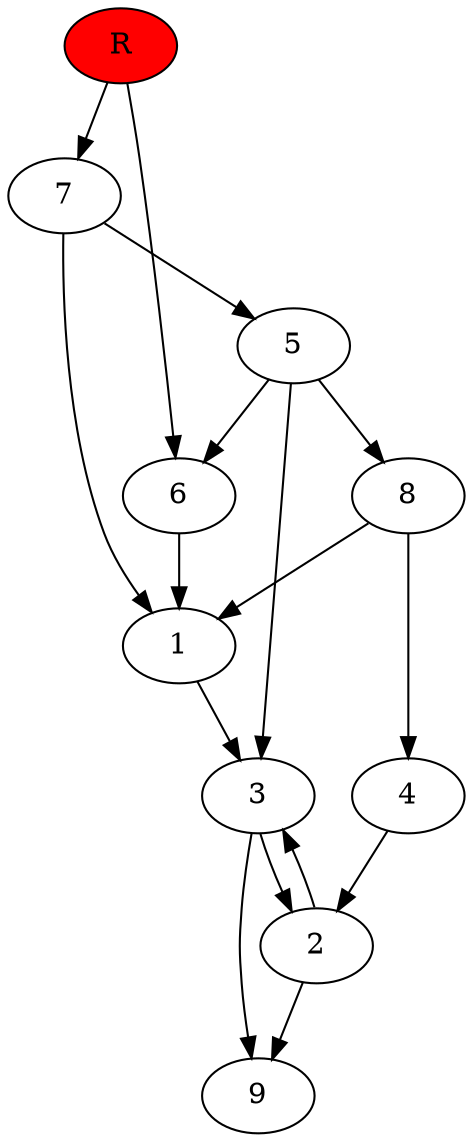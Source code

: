 digraph prb6512 {
	1
	2
	3
	4
	5
	6
	7
	8
	R [fillcolor="#ff0000" style=filled]
	1 -> 3
	2 -> 3
	2 -> 9
	3 -> 2
	3 -> 9
	4 -> 2
	5 -> 3
	5 -> 6
	5 -> 8
	6 -> 1
	7 -> 1
	7 -> 5
	8 -> 1
	8 -> 4
	R -> 6
	R -> 7
}
